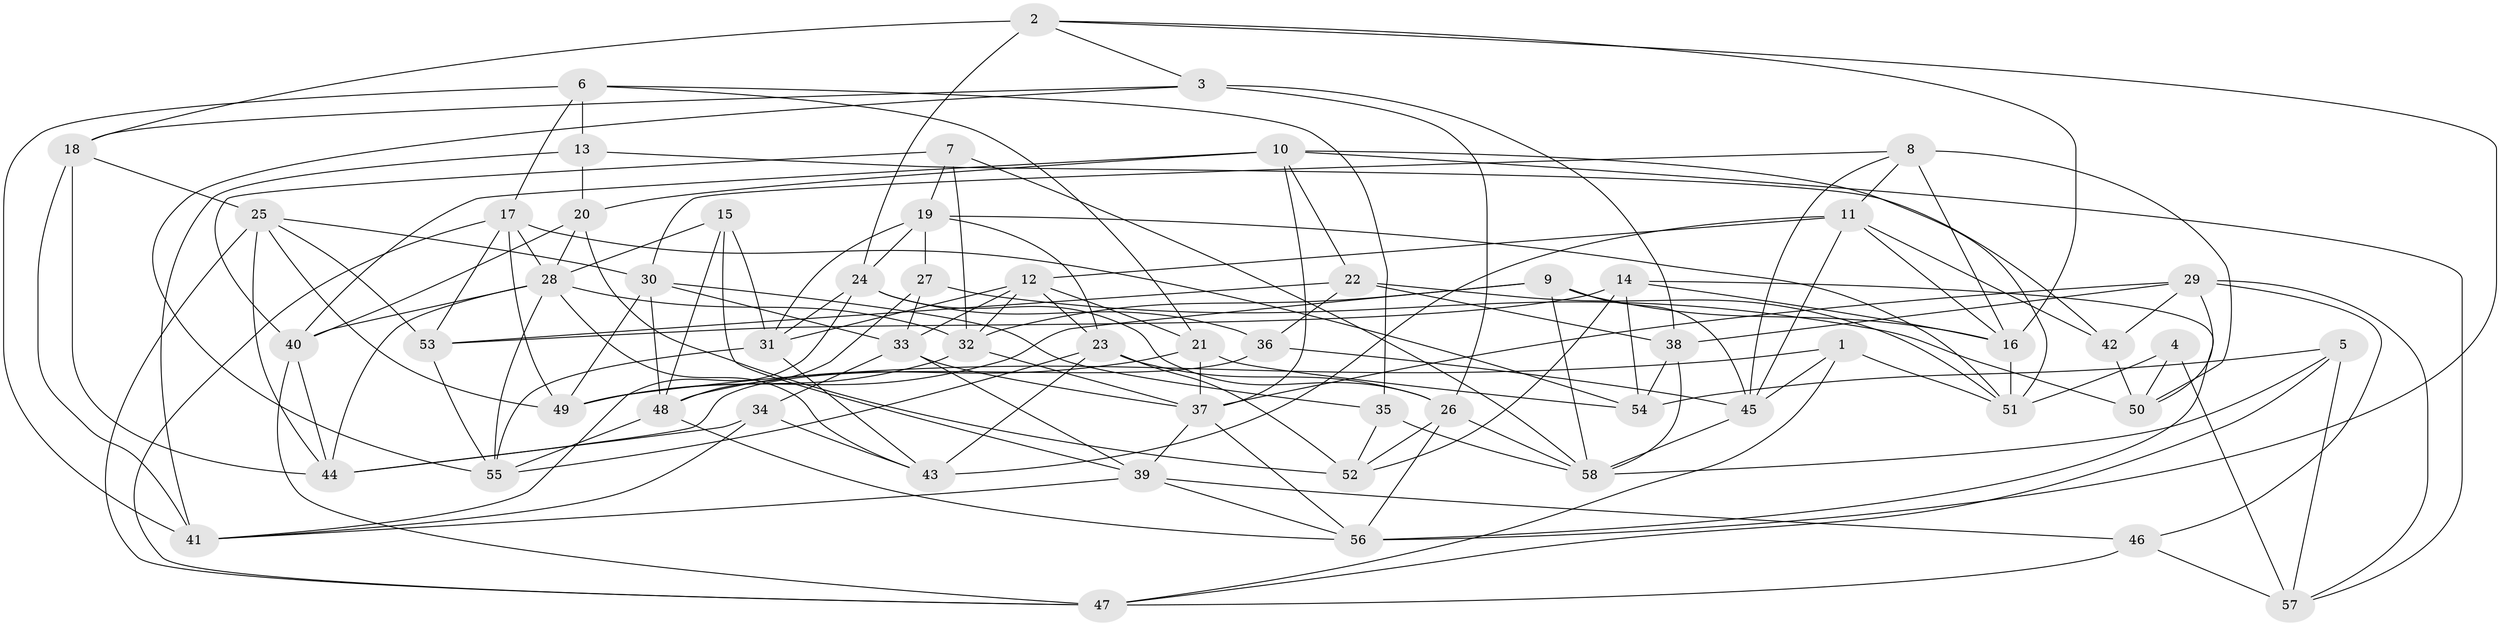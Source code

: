 // original degree distribution, {4: 1.0}
// Generated by graph-tools (version 1.1) at 2025/02/03/09/25 03:02:56]
// undirected, 58 vertices, 155 edges
graph export_dot {
graph [start="1"]
  node [color=gray90,style=filled];
  1;
  2;
  3;
  4;
  5;
  6;
  7;
  8;
  9;
  10;
  11;
  12;
  13;
  14;
  15;
  16;
  17;
  18;
  19;
  20;
  21;
  22;
  23;
  24;
  25;
  26;
  27;
  28;
  29;
  30;
  31;
  32;
  33;
  34;
  35;
  36;
  37;
  38;
  39;
  40;
  41;
  42;
  43;
  44;
  45;
  46;
  47;
  48;
  49;
  50;
  51;
  52;
  53;
  54;
  55;
  56;
  57;
  58;
  1 -- 45 [weight=1.0];
  1 -- 47 [weight=1.0];
  1 -- 49 [weight=1.0];
  1 -- 51 [weight=1.0];
  2 -- 3 [weight=1.0];
  2 -- 16 [weight=1.0];
  2 -- 18 [weight=2.0];
  2 -- 24 [weight=1.0];
  2 -- 56 [weight=1.0];
  3 -- 18 [weight=1.0];
  3 -- 26 [weight=1.0];
  3 -- 38 [weight=2.0];
  3 -- 55 [weight=1.0];
  4 -- 50 [weight=1.0];
  4 -- 51 [weight=1.0];
  4 -- 57 [weight=2.0];
  5 -- 47 [weight=1.0];
  5 -- 54 [weight=1.0];
  5 -- 57 [weight=1.0];
  5 -- 58 [weight=1.0];
  6 -- 13 [weight=2.0];
  6 -- 17 [weight=1.0];
  6 -- 21 [weight=1.0];
  6 -- 35 [weight=1.0];
  6 -- 41 [weight=1.0];
  7 -- 19 [weight=1.0];
  7 -- 32 [weight=1.0];
  7 -- 40 [weight=1.0];
  7 -- 58 [weight=1.0];
  8 -- 11 [weight=1.0];
  8 -- 16 [weight=1.0];
  8 -- 30 [weight=1.0];
  8 -- 45 [weight=1.0];
  8 -- 50 [weight=2.0];
  9 -- 16 [weight=1.0];
  9 -- 32 [weight=3.0];
  9 -- 45 [weight=1.0];
  9 -- 49 [weight=1.0];
  9 -- 58 [weight=2.0];
  10 -- 20 [weight=1.0];
  10 -- 22 [weight=1.0];
  10 -- 37 [weight=1.0];
  10 -- 40 [weight=1.0];
  10 -- 51 [weight=1.0];
  10 -- 57 [weight=1.0];
  11 -- 12 [weight=1.0];
  11 -- 16 [weight=1.0];
  11 -- 42 [weight=1.0];
  11 -- 43 [weight=1.0];
  11 -- 45 [weight=1.0];
  12 -- 21 [weight=1.0];
  12 -- 23 [weight=1.0];
  12 -- 31 [weight=1.0];
  12 -- 32 [weight=1.0];
  12 -- 33 [weight=1.0];
  13 -- 20 [weight=2.0];
  13 -- 41 [weight=1.0];
  13 -- 42 [weight=1.0];
  14 -- 16 [weight=1.0];
  14 -- 52 [weight=1.0];
  14 -- 53 [weight=1.0];
  14 -- 54 [weight=2.0];
  14 -- 56 [weight=1.0];
  15 -- 28 [weight=1.0];
  15 -- 31 [weight=1.0];
  15 -- 39 [weight=1.0];
  15 -- 48 [weight=1.0];
  16 -- 51 [weight=1.0];
  17 -- 28 [weight=1.0];
  17 -- 47 [weight=1.0];
  17 -- 49 [weight=1.0];
  17 -- 53 [weight=1.0];
  17 -- 54 [weight=1.0];
  18 -- 25 [weight=1.0];
  18 -- 41 [weight=1.0];
  18 -- 44 [weight=1.0];
  19 -- 23 [weight=1.0];
  19 -- 24 [weight=1.0];
  19 -- 27 [weight=1.0];
  19 -- 31 [weight=1.0];
  19 -- 51 [weight=1.0];
  20 -- 28 [weight=1.0];
  20 -- 40 [weight=1.0];
  20 -- 52 [weight=1.0];
  21 -- 37 [weight=2.0];
  21 -- 48 [weight=1.0];
  21 -- 54 [weight=1.0];
  22 -- 36 [weight=1.0];
  22 -- 38 [weight=1.0];
  22 -- 51 [weight=1.0];
  22 -- 53 [weight=2.0];
  23 -- 26 [weight=1.0];
  23 -- 43 [weight=2.0];
  23 -- 52 [weight=2.0];
  23 -- 55 [weight=1.0];
  24 -- 26 [weight=1.0];
  24 -- 31 [weight=1.0];
  24 -- 36 [weight=1.0];
  24 -- 41 [weight=1.0];
  25 -- 30 [weight=1.0];
  25 -- 44 [weight=1.0];
  25 -- 47 [weight=1.0];
  25 -- 49 [weight=1.0];
  25 -- 53 [weight=1.0];
  26 -- 52 [weight=1.0];
  26 -- 56 [weight=1.0];
  26 -- 58 [weight=1.0];
  27 -- 33 [weight=1.0];
  27 -- 48 [weight=1.0];
  27 -- 50 [weight=1.0];
  28 -- 32 [weight=1.0];
  28 -- 40 [weight=1.0];
  28 -- 43 [weight=1.0];
  28 -- 44 [weight=1.0];
  28 -- 55 [weight=1.0];
  29 -- 37 [weight=1.0];
  29 -- 38 [weight=1.0];
  29 -- 42 [weight=1.0];
  29 -- 46 [weight=1.0];
  29 -- 50 [weight=1.0];
  29 -- 57 [weight=1.0];
  30 -- 33 [weight=1.0];
  30 -- 35 [weight=1.0];
  30 -- 48 [weight=1.0];
  30 -- 49 [weight=1.0];
  31 -- 43 [weight=1.0];
  31 -- 55 [weight=1.0];
  32 -- 37 [weight=1.0];
  32 -- 49 [weight=1.0];
  33 -- 34 [weight=1.0];
  33 -- 37 [weight=1.0];
  33 -- 39 [weight=1.0];
  34 -- 41 [weight=1.0];
  34 -- 43 [weight=1.0];
  34 -- 44 [weight=1.0];
  35 -- 52 [weight=1.0];
  35 -- 58 [weight=1.0];
  36 -- 44 [weight=1.0];
  36 -- 45 [weight=1.0];
  37 -- 39 [weight=1.0];
  37 -- 56 [weight=1.0];
  38 -- 54 [weight=1.0];
  38 -- 58 [weight=1.0];
  39 -- 41 [weight=1.0];
  39 -- 46 [weight=1.0];
  39 -- 56 [weight=1.0];
  40 -- 44 [weight=1.0];
  40 -- 47 [weight=1.0];
  42 -- 50 [weight=1.0];
  45 -- 58 [weight=1.0];
  46 -- 47 [weight=1.0];
  46 -- 57 [weight=1.0];
  48 -- 55 [weight=1.0];
  48 -- 56 [weight=1.0];
  53 -- 55 [weight=1.0];
}
